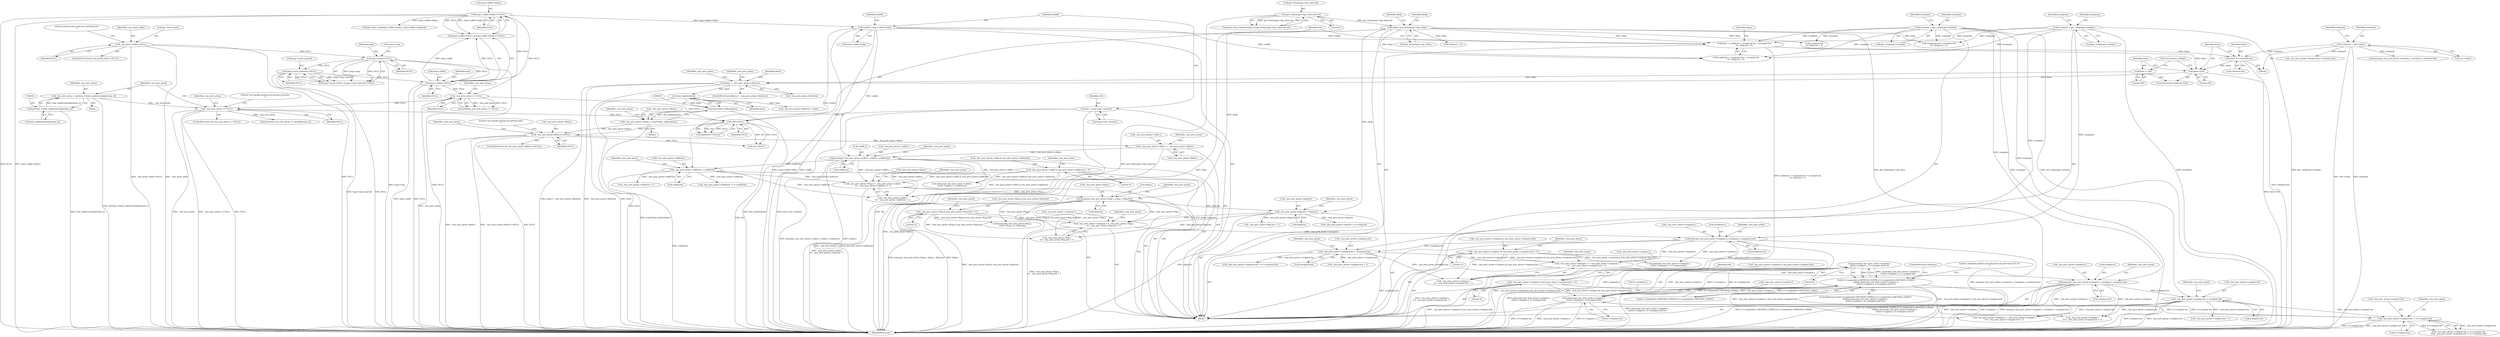 digraph "0_kamailio_e1d8008a09d9390ebaf698abe8909e10dfec4097@API" {
"1000996" [label="(Call,memcmp(_tmx_proc_ptran->cseqmet.s,\n\t\t\t\t\tit->cseqmet.s, it->cseqmet.len)!=0)"];
"1000997" [label="(Call,memcmp(_tmx_proc_ptran->cseqmet.s,\n\t\t\t\t\tit->cseqmet.s, it->cseqmet.len))"];
"1000646" [label="(Call,memcpy(_tmx_proc_ptran->cseqmet.s, scseqmet.s, scseqmet.len))"];
"1000627" [label="(Call,_tmx_proc_ptran->cseqmet.s = _tmx_proc_ptran->cseqnum.s\n\t\t+ _tmx_proc_ptran->cseqnum.len + 1)"];
"1000614" [label="(Call,_tmx_proc_ptran->cseqnum.s[_tmx_proc_ptran->cseqnum.len] = '\0')"];
"1000593" [label="(Call,memcpy(_tmx_proc_ptran->cseqnum.s, scseqnum.s, scseqnum.len))"];
"1000574" [label="(Call,_tmx_proc_ptran->cseqnum.s = _tmx_proc_ptran->ftag.s\n\t\t+ _tmx_proc_ptran->ftag.len + 1)"];
"1000561" [label="(Call,_tmx_proc_ptran->ftag.s[_tmx_proc_ptran->ftag.len] = '\0')"];
"1000540" [label="(Call,memcpy(_tmx_proc_ptran->ftag.s, sftag.s, sftag.len))"];
"1000521" [label="(Call,_tmx_proc_ptran->ftag.s = _tmx_proc_ptran->callid.s\n\t\t+ _tmx_proc_ptran->callid.len + 1)"];
"1000508" [label="(Call,_tmx_proc_ptran->callid.s[_tmx_proc_ptran->callid.len] = '\0')"];
"1000487" [label="(Call,memcpy(_tmx_proc_ptran->callid.s, scallid.s, scallid.len))"];
"1000476" [label="(Call,_tmx_proc_ptran->callid.s = _tmx_proc_ptran->dbuf.s)"];
"1000443" [label="(Call,_tmx_proc_ptran->dbuf.s==NULL)"];
"1000432" [label="(Call,_tmx_proc_ptran->dbuf.s = (char*)shm_malloc(dsize))"];
"1000438" [label="(Call,(char*)shm_malloc(dsize))"];
"1000440" [label="(Call,shm_malloc(dsize))"];
"1000412" [label="(Call,dsize > _tmx_proc_ptran->dbuf.len)"];
"1000404" [label="(Call,dsize<256)"];
"1000365" [label="(Call,dsize = scallid.len + scseqnum.len + scseqmet.len\n\t\t+ sftag.len + 4)"];
"1000271" [label="(Call,scallid = msg->callid->body)"];
"1000249" [label="(Call,msg->callid->body.s==NULL)"];
"1000244" [label="(Call,msg->callid==NULL)"];
"1000172" [label="(Call,msg->cseq==NULL)"];
"1000118" [label="(Call,_tmx_ptran_table==NULL)"];
"1000177" [label="(Call,msg->cseq->parsed==NULL)"];
"1000290" [label="(Call,scseqnum = get_cseq(msg)->number)"];
"1000281" [label="(Call,scseqmet = get_cseq(msg)->method)"];
"1000299" [label="(Call,sftag = get_from(msg)->tag_value)"];
"1000228" [label="(Call,get_from(msg)->tag_value.len==0)"];
"1000398" [label="(Call,dsize += svbranch.len)"];
"1000390" [label="(Call,svbranch = vbr->value)"];
"1000407" [label="(Call,dsize = 256)"];
"1000386" [label="(Call,vbr!=NULL)"];
"1000264" [label="(Call,vbr = msg->via1->branch)"];
"1000334" [label="(Call,_tmx_proc_ptran == NULL)"];
"1000346" [label="(Call,_tmx_proc_ptran == NULL)"];
"1000338" [label="(Call,_tmx_proc_ptran = (pretran_t*)shm_malloc(sizeof(pretran_t)))"];
"1000340" [label="(Call,(pretran_t*)shm_malloc(sizeof(pretran_t)))"];
"1000499" [label="(Call,_tmx_proc_ptran->callid.len = scallid.len)"];
"1000552" [label="(Call,_tmx_proc_ptran->ftag.len = sftag.len)"];
"1000605" [label="(Call,_tmx_proc_ptran->cseqnum.len = scseqnum.len)"];
"1000667" [label="(Call,_tmx_proc_ptran->cseqmet.s[_tmx_proc_ptran->cseqmet.len] = '\0')"];
"1000823" [label="(Call,_tmx_proc_ptran->cseqmet.len != it->cseqmet.len)"];
"1000658" [label="(Call,_tmx_proc_ptran->cseqmet.len = scseqmet.len)"];
"1000984" [label="(Call,(it->cseqmetid==METHOD_OTHER || it->cseqmetid==METHOD_UNDEF)\n\t\t\t\t&& memcmp(_tmx_proc_ptran->cseqmet.s,\n\t\t\t\t\tit->cseqmet.s, it->cseqmet.len)!=0)"];
"1000984" [label="(Call,(it->cseqmetid==METHOD_OTHER || it->cseqmetid==METHOD_UNDEF)\n\t\t\t\t&& memcmp(_tmx_proc_ptran->cseqmet.s,\n\t\t\t\t\tit->cseqmet.s, it->cseqmet.len)!=0)"];
"1000928" [label="(Call,memcmp(_tmx_proc_ptran->callid.s,\n\t\t\t\t\tit->callid.s, it->callid.len))"];
"1000441" [label="(Identifier,dsize)"];
"1000411" [label="(ControlStructure,if(dsize > _tmx_proc_ptran->dbuf.len))"];
"1000298" [label="(Identifier,scseqnum)"];
"1000682" [label="(Call,vbr!=NULL)"];
"1000596" [label="(Identifier,_tmx_proc_ptran)"];
"1000413" [label="(Identifier,dsize)"];
"1000488" [label="(Call,_tmx_proc_ptran->callid.s)"];
"1000273" [label="(Call,msg->callid->body)"];
"1000385" [label="(Call,likely(vbr!=NULL))"];
"1000340" [label="(Call,(pretran_t*)shm_malloc(sizeof(pretran_t)))"];
"1000499" [label="(Call,_tmx_proc_ptran->callid.len = scallid.len)"];
"1000272" [label="(Identifier,scallid)"];
"1000555" [label="(Identifier,_tmx_proc_ptran)"];
"1000659" [label="(Call,_tmx_proc_ptran->cseqmet.len)"];
"1000552" [label="(Call,_tmx_proc_ptran->ftag.len = sftag.len)"];
"1000626" [label="(Literal,'\0')"];
"1000423" [label="(Identifier,_tmx_proc_ptran)"];
"1000345" [label="(ControlStructure,if(_tmx_proc_ptran == NULL))"];
"1000235" [label="(Literal,0)"];
"1000602" [label="(Call,scseqnum.len)"];
"1000947" [label="(Call,memcmp(_tmx_proc_ptran->ftag.s,\n\t\t\t\t\tit->ftag.s, it->ftag.len))"];
"1000339" [label="(Identifier,_tmx_proc_ptran)"];
"1000541" [label="(Call,_tmx_proc_ptran->ftag.s)"];
"1000628" [label="(Call,_tmx_proc_ptran->cseqmet.s)"];
"1000173" [label="(Call,msg->cseq)"];
"1000404" [label="(Call,dsize<256)"];
"1000118" [label="(Call,_tmx_ptran_table==NULL)"];
"1000389" [label="(Block,)"];
"1000512" [label="(Identifier,_tmx_proc_ptran)"];
"1000459" [label="(Identifier,_tmx_proc_ptran)"];
"1000573" [label="(Literal,'\0')"];
"1000129" [label="(Call,get_route_type())"];
"1000223" [label="(Call,parse_from_header(msg)<0 || get_from(msg)->tag_value.len==0)"];
"1000490" [label="(Identifier,_tmx_proc_ptran)"];
"1000502" [label="(Identifier,_tmx_proc_ptran)"];
"1000452" [label="(Literal,\"not enough memory for pretran data\n\")"];
"1000456" [label="(Call,_tmx_proc_ptran->dbuf.len = dsize)"];
"1000614" [label="(Call,_tmx_proc_ptran->cseqnum.s[_tmx_proc_ptran->cseqnum.len] = '\0')"];
"1000565" [label="(Identifier,_tmx_proc_ptran)"];
"1000527" [label="(Call,_tmx_proc_ptran->callid.s\n\t\t+ _tmx_proc_ptran->callid.len + 1)"];
"1000562" [label="(Call,_tmx_proc_ptran->ftag.s[_tmx_proc_ptran->ftag.len])"];
"1000465" [label="(Identifier,_tmx_proc_ptran)"];
"1000388" [label="(Identifier,NULL)"];
"1000611" [label="(Call,scseqnum.len)"];
"1000496" [label="(Call,scallid.len)"];
"1000487" [label="(Call,memcpy(_tmx_proc_ptran->callid.s, scallid.s, scallid.len))"];
"1000575" [label="(Call,_tmx_proc_ptran->cseqnum.s)"];
"1000508" [label="(Call,_tmx_proc_ptran->callid.s[_tmx_proc_ptran->callid.len] = '\0')"];
"1000686" [label="(Call,_tmx_proc_ptran->vbranch.s = _tmx_proc_ptran->cseqmet.s\n\t\t\t+ _tmx_proc_ptran->cseqmet.len + 1)"];
"1000661" [label="(Identifier,_tmx_proc_ptran)"];
"1000390" [label="(Call,svbranch = vbr->value)"];
"1000346" [label="(Call,_tmx_proc_ptran == NULL)"];
"1000123" [label="(Literal,\"pretran hash table not initialized yet\n\")"];
"1000338" [label="(Call,_tmx_proc_ptran = (pretran_t*)shm_malloc(sizeof(pretran_t)))"];
"1000618" [label="(Identifier,_tmx_proc_ptran)"];
"1000104" [label="(Block,)"];
"1000649" [label="(Identifier,_tmx_proc_ptran)"];
"1000668" [label="(Call,_tmx_proc_ptran->cseqmet.s[_tmx_proc_ptran->cseqmet.len])"];
"1000983" [label="(ControlStructure,if((it->cseqmetid==METHOD_OTHER || it->cseqmetid==METHOD_UNDEF)\n\t\t\t\t&& memcmp(_tmx_proc_ptran->cseqmet.s,\n\t\t\t\t\tit->cseqmet.s, it->cseqmet.len)!=0))"];
"1000245" [label="(Call,msg->callid)"];
"1000698" [label="(Call,_tmx_proc_ptran->cseqmet.len + 1)"];
"1000449" [label="(Identifier,NULL)"];
"1000683" [label="(Identifier,vbr)"];
"1001014" [label="(ControlStructure,continue;)"];
"1000586" [label="(Call,_tmx_proc_ptran->ftag.len + 1)"];
"1000307" [label="(Identifier,sftag)"];
"1000281" [label="(Call,scseqmet = get_cseq(msg)->method)"];
"1000655" [label="(Call,scseqmet.len)"];
"1000574" [label="(Call,_tmx_proc_ptran->cseqnum.s = _tmx_proc_ptran->ftag.s\n\t\t+ _tmx_proc_ptran->ftag.len + 1)"];
"1000365" [label="(Call,dsize = scallid.len + scseqnum.len + scseqmet.len\n\t\t+ sftag.len + 4)"];
"1000477" [label="(Call,_tmx_proc_ptran->callid.s)"];
"1000282" [label="(Identifier,scseqmet)"];
"1000403" [label="(ControlStructure,if(dsize<256))"];
"1000476" [label="(Call,_tmx_proc_ptran->callid.s = _tmx_proc_ptran->dbuf.s)"];
"1000639" [label="(Call,_tmx_proc_ptran->cseqnum.len + 1)"];
"1000998" [label="(Call,_tmx_proc_ptran->cseqmet.s)"];
"1000646" [label="(Call,memcpy(_tmx_proc_ptran->cseqmet.s, scseqmet.s, scseqmet.len))"];
"1000577" [label="(Identifier,_tmx_proc_ptran)"];
"1000520" [label="(Literal,'\0')"];
"1000334" [label="(Call,_tmx_proc_ptran == NULL)"];
"1000375" [label="(Call,scseqmet.len\n\t\t+ sftag.len + 4)"];
"1000822" [label="(Call,_tmx_proc_ptran->cseqmet.len != it->cseqmet.len\n\t\t\t\t|| _tmx_proc_ptran->cseqnum.len != it->cseqnum.len)"];
"1000444" [label="(Call,_tmx_proc_ptran->dbuf.s)"];
"1000379" [label="(Call,sftag.len + 4)"];
"1000593" [label="(Call,memcpy(_tmx_proc_ptran->cseqnum.s, scseqnum.s, scseqnum.len))"];
"1000608" [label="(Identifier,_tmx_proc_ptran)"];
"1000264" [label="(Call,vbr = msg->via1->branch)"];
"1000627" [label="(Call,_tmx_proc_ptran->cseqmet.s = _tmx_proc_ptran->cseqnum.s\n\t\t+ _tmx_proc_ptran->cseqnum.len + 1)"];
"1000482" [label="(Call,_tmx_proc_ptran->dbuf.s)"];
"1000171" [label="(Call,msg->cseq==NULL || msg->cseq->parsed==NULL)"];
"1000605" [label="(Call,_tmx_proc_ptran->cseqnum.len = scseqnum.len)"];
"1000594" [label="(Call,_tmx_proc_ptran->cseqnum.s)"];
"1000351" [label="(Literal,\"not enough memory for pretran structure\n\")"];
"1000249" [label="(Call,msg->callid->body.s==NULL)"];
"1001016" [label="(Literal,\"matched another pre-transaction by pid %d for [%.*s]\n\")"];
"1000438" [label="(Call,(char*)shm_malloc(dsize))"];
"1000493" [label="(Call,scallid.s)"];
"1000658" [label="(Call,_tmx_proc_ptran->cseqmet.len = scseqmet.len)"];
"1000387" [label="(Identifier,vbr)"];
"1000180" [label="(Identifier,msg)"];
"1000667" [label="(Call,_tmx_proc_ptran->cseqmet.s[_tmx_proc_ptran->cseqmet.len] = '\0')"];
"1000521" [label="(Call,_tmx_proc_ptran->ftag.s = _tmx_proc_ptran->callid.s\n\t\t+ _tmx_proc_ptran->callid.len + 1)"];
"1000705" [label="(Call,memcpy(_tmx_proc_ptran->vbranch.s, svbranch.s, svbranch.len))"];
"1000347" [label="(Identifier,_tmx_proc_ptran)"];
"1000561" [label="(Call,_tmx_proc_ptran->ftag.s[_tmx_proc_ptran->ftag.len] = '\0')"];
"1000509" [label="(Call,_tmx_proc_ptran->callid.s[_tmx_proc_ptran->callid.len])"];
"1000366" [label="(Identifier,dsize)"];
"1000633" [label="(Call,_tmx_proc_ptran->cseqnum.s\n\t\t+ _tmx_proc_ptran->cseqnum.len + 1)"];
"1000228" [label="(Call,get_from(msg)->tag_value.len==0)"];
"1000671" [label="(Identifier,_tmx_proc_ptran)"];
"1000117" [label="(ControlStructure,if(_tmx_ptran_table==NULL))"];
"1000408" [label="(Identifier,dsize)"];
"1000290" [label="(Call,scseqnum = get_cseq(msg)->number)"];
"1000442" [label="(ControlStructure,if(_tmx_proc_ptran->dbuf.s==NULL))"];
"1000283" [label="(Call,get_cseq(msg)->method)"];
"1000229" [label="(Call,get_from(msg)->tag_value.len)"];
"1000405" [label="(Identifier,dsize)"];
"1000243" [label="(Call,msg->callid==NULL || msg->callid->body.s==NULL)"];
"1000120" [label="(Identifier,NULL)"];
"1000248" [label="(Identifier,NULL)"];
"1001048" [label="(MethodReturn,int)"];
"1000823" [label="(Call,_tmx_proc_ptran->cseqmet.len != it->cseqmet.len)"];
"1000524" [label="(Identifier,_tmx_proc_ptran)"];
"1000414" [label="(Call,_tmx_proc_ptran->dbuf.len)"];
"1000391" [label="(Identifier,svbranch)"];
"1000837" [label="(Identifier,_tmx_proc_ptran)"];
"1000834" [label="(Call,_tmx_proc_ptran->cseqnum.len != it->cseqnum.len)"];
"1000432" [label="(Call,_tmx_proc_ptran->dbuf.s = (char*)shm_malloc(dsize))"];
"1000799" [label="(Call,_tmx_proc_ptran->callid.len != it->callid.len)"];
"1000985" [label="(Call,it->cseqmetid==METHOD_OTHER || it->cseqmetid==METHOD_UNDEF)"];
"1000301" [label="(Call,get_from(msg)->tag_value)"];
"1000615" [label="(Call,_tmx_proc_ptran->cseqnum.s[_tmx_proc_ptran->cseqnum.len])"];
"1000606" [label="(Call,_tmx_proc_ptran->cseqnum.len)"];
"1000336" [label="(Identifier,NULL)"];
"1000342" [label="(Call,shm_malloc(sizeof(pretran_t)))"];
"1000717" [label="(Call,_tmx_proc_ptran->vbranch.len = svbranch.len)"];
"1000440" [label="(Call,shm_malloc(dsize))"];
"1000337" [label="(Block,)"];
"1000119" [label="(Identifier,_tmx_ptran_table)"];
"1000398" [label="(Call,dsize += svbranch.len)"];
"1000280" [label="(Identifier,scallid)"];
"1000386" [label="(Call,vbr!=NULL)"];
"1000183" [label="(Identifier,NULL)"];
"1000397" [label="(Identifier,svbranch)"];
"1000257" [label="(Identifier,NULL)"];
"1000299" [label="(Call,sftag = get_from(msg)->tag_value)"];
"1000406" [label="(Literal,256)"];
"1000300" [label="(Identifier,sftag)"];
"1000630" [label="(Identifier,_tmx_proc_ptran)"];
"1000829" [label="(Call,it->cseqmet.len)"];
"1000679" [label="(Literal,'\0')"];
"1000500" [label="(Call,_tmx_proc_ptran->callid.len)"];
"1000392" [label="(Call,vbr->value)"];
"1000599" [label="(Call,scseqnum.s)"];
"1000558" [label="(Call,sftag.len)"];
"1000540" [label="(Call,memcpy(_tmx_proc_ptran->ftag.s, sftag.s, sftag.len))"];
"1000965" [label="(Call,memcmp(_tmx_proc_ptran->cseqnum.s,\n\t\t\t\t\tit->cseqnum.s, it->cseqnum.len))"];
"1000271" [label="(Call,scallid = msg->callid->body)"];
"1000410" [label="(Call,tmx_pretran_unlink())"];
"1000266" [label="(Call,msg->via1->branch)"];
"1000543" [label="(Identifier,_tmx_proc_ptran)"];
"1000292" [label="(Call,get_cseq(msg)->number)"];
"1000692" [label="(Call,_tmx_proc_ptran->cseqmet.s\n\t\t\t+ _tmx_proc_ptran->cseqmet.len + 1)"];
"1000333" [label="(Call,unlikely(_tmx_proc_ptran == NULL))"];
"1000443" [label="(Call,_tmx_proc_ptran->dbuf.s==NULL)"];
"1000172" [label="(Call,msg->cseq==NULL)"];
"1000355" [label="(Call,memset(_tmx_proc_ptran, 0, sizeof(pretran_t)))"];
"1000367" [label="(Call,scallid.len + scseqnum.len + scseqmet.len\n\t\t+ sftag.len + 4)"];
"1000433" [label="(Call,_tmx_proc_ptran->dbuf.s)"];
"1000553" [label="(Call,_tmx_proc_ptran->ftag.len)"];
"1001013" [label="(Literal,0)"];
"1000178" [label="(Call,msg->cseq->parsed)"];
"1000522" [label="(Call,_tmx_proc_ptran->ftag.s)"];
"1000446" [label="(Identifier,_tmx_proc_ptran)"];
"1000289" [label="(Identifier,scseqmet)"];
"1000356" [label="(Identifier,_tmx_proc_ptran)"];
"1000177" [label="(Call,msg->cseq->parsed==NULL)"];
"1000399" [label="(Identifier,dsize)"];
"1000647" [label="(Call,_tmx_proc_ptran->cseqmet.s)"];
"1000409" [label="(Literal,256)"];
"1000533" [label="(Call,_tmx_proc_ptran->callid.len + 1)"];
"1000652" [label="(Call,scseqmet.s)"];
"1000310" [label="(Call,get_hash1_raw(msg->callid->body.s, msg->callid->body.len))"];
"1000505" [label="(Call,scallid.len)"];
"1001003" [label="(Call,it->cseqmet.s)"];
"1000580" [label="(Call,_tmx_proc_ptran->ftag.s\n\t\t+ _tmx_proc_ptran->ftag.len + 1)"];
"1000546" [label="(Call,sftag.s)"];
"1000371" [label="(Call,scseqnum.len + scseqmet.len\n\t\t+ sftag.len + 4)"];
"1000824" [label="(Call,_tmx_proc_ptran->cseqmet.len)"];
"1000291" [label="(Identifier,scseqnum)"];
"1000176" [label="(Identifier,NULL)"];
"1000244" [label="(Call,msg->callid==NULL)"];
"1000419" [label="(Block,)"];
"1000253" [label="(Identifier,msg)"];
"1000412" [label="(Call,dsize > _tmx_proc_ptran->dbuf.len)"];
"1000811" [label="(Call,_tmx_proc_ptran->ftag.len != it->ftag.len)"];
"1001008" [label="(Call,it->cseqmet.len)"];
"1000997" [label="(Call,memcmp(_tmx_proc_ptran->cseqmet.s,\n\t\t\t\t\tit->cseqmet.s, it->cseqmet.len))"];
"1000549" [label="(Call,sftag.len)"];
"1000250" [label="(Call,msg->callid->body.s)"];
"1000400" [label="(Call,svbranch.len)"];
"1000407" [label="(Call,dsize = 256)"];
"1000996" [label="(Call,memcmp(_tmx_proc_ptran->cseqmet.s,\n\t\t\t\t\tit->cseqmet.s, it->cseqmet.len)!=0)"];
"1000265" [label="(Identifier,vbr)"];
"1000335" [label="(Identifier,_tmx_proc_ptran)"];
"1000348" [label="(Identifier,NULL)"];
"1000664" [label="(Call,scseqmet.len)"];
"1000996" -> "1000984"  [label="AST: "];
"1000996" -> "1001013"  [label="CFG: "];
"1000997" -> "1000996"  [label="AST: "];
"1001013" -> "1000996"  [label="AST: "];
"1000984" -> "1000996"  [label="CFG: "];
"1000996" -> "1001048"  [label="DDG: memcmp(_tmx_proc_ptran->cseqmet.s,\n\t\t\t\t\tit->cseqmet.s, it->cseqmet.len)"];
"1000996" -> "1000984"  [label="DDG: memcmp(_tmx_proc_ptran->cseqmet.s,\n\t\t\t\t\tit->cseqmet.s, it->cseqmet.len)"];
"1000996" -> "1000984"  [label="DDG: 0"];
"1000997" -> "1000996"  [label="DDG: _tmx_proc_ptran->cseqmet.s"];
"1000997" -> "1000996"  [label="DDG: it->cseqmet.s"];
"1000997" -> "1000996"  [label="DDG: it->cseqmet.len"];
"1000997" -> "1001008"  [label="CFG: "];
"1000998" -> "1000997"  [label="AST: "];
"1001003" -> "1000997"  [label="AST: "];
"1001008" -> "1000997"  [label="AST: "];
"1001013" -> "1000997"  [label="CFG: "];
"1000997" -> "1001048"  [label="DDG: it->cseqmet.s"];
"1000997" -> "1001048"  [label="DDG: _tmx_proc_ptran->cseqmet.s"];
"1000997" -> "1001048"  [label="DDG: it->cseqmet.len"];
"1000997" -> "1000823"  [label="DDG: it->cseqmet.len"];
"1000646" -> "1000997"  [label="DDG: _tmx_proc_ptran->cseqmet.s"];
"1000667" -> "1000997"  [label="DDG: _tmx_proc_ptran->cseqmet.s[_tmx_proc_ptran->cseqmet.len]"];
"1000823" -> "1000997"  [label="DDG: it->cseqmet.len"];
"1000646" -> "1000104"  [label="AST: "];
"1000646" -> "1000655"  [label="CFG: "];
"1000647" -> "1000646"  [label="AST: "];
"1000652" -> "1000646"  [label="AST: "];
"1000655" -> "1000646"  [label="AST: "];
"1000661" -> "1000646"  [label="CFG: "];
"1000646" -> "1001048"  [label="DDG: memcpy(_tmx_proc_ptran->cseqmet.s, scseqmet.s, scseqmet.len)"];
"1000646" -> "1001048"  [label="DDG: _tmx_proc_ptran->cseqmet.s"];
"1000646" -> "1001048"  [label="DDG: scseqmet.s"];
"1000627" -> "1000646"  [label="DDG: _tmx_proc_ptran->cseqmet.s"];
"1000281" -> "1000646"  [label="DDG: scseqmet"];
"1000646" -> "1000658"  [label="DDG: scseqmet.len"];
"1000646" -> "1000686"  [label="DDG: _tmx_proc_ptran->cseqmet.s"];
"1000646" -> "1000692"  [label="DDG: _tmx_proc_ptran->cseqmet.s"];
"1000627" -> "1000104"  [label="AST: "];
"1000627" -> "1000633"  [label="CFG: "];
"1000628" -> "1000627"  [label="AST: "];
"1000633" -> "1000627"  [label="AST: "];
"1000649" -> "1000627"  [label="CFG: "];
"1000627" -> "1001048"  [label="DDG: _tmx_proc_ptran->cseqnum.s\n\t\t+ _tmx_proc_ptran->cseqnum.len + 1"];
"1000614" -> "1000627"  [label="DDG: _tmx_proc_ptran->cseqnum.s[_tmx_proc_ptran->cseqnum.len]"];
"1000593" -> "1000627"  [label="DDG: _tmx_proc_ptran->cseqnum.s"];
"1000605" -> "1000627"  [label="DDG: _tmx_proc_ptran->cseqnum.len"];
"1000614" -> "1000104"  [label="AST: "];
"1000614" -> "1000626"  [label="CFG: "];
"1000615" -> "1000614"  [label="AST: "];
"1000626" -> "1000614"  [label="AST: "];
"1000630" -> "1000614"  [label="CFG: "];
"1000614" -> "1001048"  [label="DDG: _tmx_proc_ptran->cseqnum.s[_tmx_proc_ptran->cseqnum.len]"];
"1000614" -> "1000633"  [label="DDG: _tmx_proc_ptran->cseqnum.s[_tmx_proc_ptran->cseqnum.len]"];
"1000614" -> "1000965"  [label="DDG: _tmx_proc_ptran->cseqnum.s[_tmx_proc_ptran->cseqnum.len]"];
"1000593" -> "1000104"  [label="AST: "];
"1000593" -> "1000602"  [label="CFG: "];
"1000594" -> "1000593"  [label="AST: "];
"1000599" -> "1000593"  [label="AST: "];
"1000602" -> "1000593"  [label="AST: "];
"1000608" -> "1000593"  [label="CFG: "];
"1000593" -> "1001048"  [label="DDG: scseqnum.s"];
"1000593" -> "1001048"  [label="DDG: memcpy(_tmx_proc_ptran->cseqnum.s, scseqnum.s, scseqnum.len)"];
"1000574" -> "1000593"  [label="DDG: _tmx_proc_ptran->cseqnum.s"];
"1000290" -> "1000593"  [label="DDG: scseqnum"];
"1000593" -> "1000605"  [label="DDG: scseqnum.len"];
"1000593" -> "1000633"  [label="DDG: _tmx_proc_ptran->cseqnum.s"];
"1000593" -> "1000965"  [label="DDG: _tmx_proc_ptran->cseqnum.s"];
"1000574" -> "1000104"  [label="AST: "];
"1000574" -> "1000580"  [label="CFG: "];
"1000575" -> "1000574"  [label="AST: "];
"1000580" -> "1000574"  [label="AST: "];
"1000596" -> "1000574"  [label="CFG: "];
"1000574" -> "1001048"  [label="DDG: _tmx_proc_ptran->ftag.s\n\t\t+ _tmx_proc_ptran->ftag.len + 1"];
"1000561" -> "1000574"  [label="DDG: _tmx_proc_ptran->ftag.s[_tmx_proc_ptran->ftag.len]"];
"1000540" -> "1000574"  [label="DDG: _tmx_proc_ptran->ftag.s"];
"1000552" -> "1000574"  [label="DDG: _tmx_proc_ptran->ftag.len"];
"1000561" -> "1000104"  [label="AST: "];
"1000561" -> "1000573"  [label="CFG: "];
"1000562" -> "1000561"  [label="AST: "];
"1000573" -> "1000561"  [label="AST: "];
"1000577" -> "1000561"  [label="CFG: "];
"1000561" -> "1001048"  [label="DDG: _tmx_proc_ptran->ftag.s[_tmx_proc_ptran->ftag.len]"];
"1000561" -> "1000580"  [label="DDG: _tmx_proc_ptran->ftag.s[_tmx_proc_ptran->ftag.len]"];
"1000561" -> "1000947"  [label="DDG: _tmx_proc_ptran->ftag.s[_tmx_proc_ptran->ftag.len]"];
"1000540" -> "1000104"  [label="AST: "];
"1000540" -> "1000549"  [label="CFG: "];
"1000541" -> "1000540"  [label="AST: "];
"1000546" -> "1000540"  [label="AST: "];
"1000549" -> "1000540"  [label="AST: "];
"1000555" -> "1000540"  [label="CFG: "];
"1000540" -> "1001048"  [label="DDG: memcpy(_tmx_proc_ptran->ftag.s, sftag.s, sftag.len)"];
"1000540" -> "1001048"  [label="DDG: sftag.s"];
"1000521" -> "1000540"  [label="DDG: _tmx_proc_ptran->ftag.s"];
"1000299" -> "1000540"  [label="DDG: sftag"];
"1000540" -> "1000552"  [label="DDG: sftag.len"];
"1000540" -> "1000580"  [label="DDG: _tmx_proc_ptran->ftag.s"];
"1000540" -> "1000947"  [label="DDG: _tmx_proc_ptran->ftag.s"];
"1000521" -> "1000104"  [label="AST: "];
"1000521" -> "1000527"  [label="CFG: "];
"1000522" -> "1000521"  [label="AST: "];
"1000527" -> "1000521"  [label="AST: "];
"1000543" -> "1000521"  [label="CFG: "];
"1000521" -> "1001048"  [label="DDG: _tmx_proc_ptran->callid.s\n\t\t+ _tmx_proc_ptran->callid.len + 1"];
"1000508" -> "1000521"  [label="DDG: _tmx_proc_ptran->callid.s[_tmx_proc_ptran->callid.len]"];
"1000487" -> "1000521"  [label="DDG: _tmx_proc_ptran->callid.s"];
"1000499" -> "1000521"  [label="DDG: _tmx_proc_ptran->callid.len"];
"1000508" -> "1000104"  [label="AST: "];
"1000508" -> "1000520"  [label="CFG: "];
"1000509" -> "1000508"  [label="AST: "];
"1000520" -> "1000508"  [label="AST: "];
"1000524" -> "1000508"  [label="CFG: "];
"1000508" -> "1001048"  [label="DDG: _tmx_proc_ptran->callid.s[_tmx_proc_ptran->callid.len]"];
"1000508" -> "1000527"  [label="DDG: _tmx_proc_ptran->callid.s[_tmx_proc_ptran->callid.len]"];
"1000508" -> "1000928"  [label="DDG: _tmx_proc_ptran->callid.s[_tmx_proc_ptran->callid.len]"];
"1000487" -> "1000104"  [label="AST: "];
"1000487" -> "1000496"  [label="CFG: "];
"1000488" -> "1000487"  [label="AST: "];
"1000493" -> "1000487"  [label="AST: "];
"1000496" -> "1000487"  [label="AST: "];
"1000502" -> "1000487"  [label="CFG: "];
"1000487" -> "1001048"  [label="DDG: scallid.s"];
"1000487" -> "1001048"  [label="DDG: memcpy(_tmx_proc_ptran->callid.s, scallid.s, scallid.len)"];
"1000476" -> "1000487"  [label="DDG: _tmx_proc_ptran->callid.s"];
"1000271" -> "1000487"  [label="DDG: scallid"];
"1000487" -> "1000499"  [label="DDG: scallid.len"];
"1000487" -> "1000527"  [label="DDG: _tmx_proc_ptran->callid.s"];
"1000487" -> "1000928"  [label="DDG: _tmx_proc_ptran->callid.s"];
"1000476" -> "1000104"  [label="AST: "];
"1000476" -> "1000482"  [label="CFG: "];
"1000477" -> "1000476"  [label="AST: "];
"1000482" -> "1000476"  [label="AST: "];
"1000490" -> "1000476"  [label="CFG: "];
"1000476" -> "1001048"  [label="DDG: _tmx_proc_ptran->dbuf.s"];
"1000443" -> "1000476"  [label="DDG: _tmx_proc_ptran->dbuf.s"];
"1000443" -> "1000442"  [label="AST: "];
"1000443" -> "1000449"  [label="CFG: "];
"1000444" -> "1000443"  [label="AST: "];
"1000449" -> "1000443"  [label="AST: "];
"1000452" -> "1000443"  [label="CFG: "];
"1000459" -> "1000443"  [label="CFG: "];
"1000443" -> "1001048"  [label="DDG: _tmx_proc_ptran->dbuf.s==NULL"];
"1000443" -> "1001048"  [label="DDG: NULL"];
"1000443" -> "1001048"  [label="DDG: _tmx_proc_ptran->dbuf.s"];
"1000432" -> "1000443"  [label="DDG: _tmx_proc_ptran->dbuf.s"];
"1000386" -> "1000443"  [label="DDG: NULL"];
"1000443" -> "1000682"  [label="DDG: NULL"];
"1000432" -> "1000419"  [label="AST: "];
"1000432" -> "1000438"  [label="CFG: "];
"1000433" -> "1000432"  [label="AST: "];
"1000438" -> "1000432"  [label="AST: "];
"1000446" -> "1000432"  [label="CFG: "];
"1000432" -> "1001048"  [label="DDG: (char*)shm_malloc(dsize)"];
"1000438" -> "1000432"  [label="DDG: shm_malloc(dsize)"];
"1000438" -> "1000440"  [label="CFG: "];
"1000439" -> "1000438"  [label="AST: "];
"1000440" -> "1000438"  [label="AST: "];
"1000438" -> "1001048"  [label="DDG: shm_malloc(dsize)"];
"1000440" -> "1000438"  [label="DDG: dsize"];
"1000440" -> "1000441"  [label="CFG: "];
"1000441" -> "1000440"  [label="AST: "];
"1000440" -> "1001048"  [label="DDG: dsize"];
"1000412" -> "1000440"  [label="DDG: dsize"];
"1000440" -> "1000456"  [label="DDG: dsize"];
"1000412" -> "1000411"  [label="AST: "];
"1000412" -> "1000414"  [label="CFG: "];
"1000413" -> "1000412"  [label="AST: "];
"1000414" -> "1000412"  [label="AST: "];
"1000423" -> "1000412"  [label="CFG: "];
"1000465" -> "1000412"  [label="CFG: "];
"1000412" -> "1001048"  [label="DDG: dsize > _tmx_proc_ptran->dbuf.len"];
"1000412" -> "1001048"  [label="DDG: _tmx_proc_ptran->dbuf.len"];
"1000412" -> "1001048"  [label="DDG: dsize"];
"1000404" -> "1000412"  [label="DDG: dsize"];
"1000407" -> "1000412"  [label="DDG: dsize"];
"1000404" -> "1000403"  [label="AST: "];
"1000404" -> "1000406"  [label="CFG: "];
"1000405" -> "1000404"  [label="AST: "];
"1000406" -> "1000404"  [label="AST: "];
"1000408" -> "1000404"  [label="CFG: "];
"1000410" -> "1000404"  [label="CFG: "];
"1000404" -> "1001048"  [label="DDG: dsize<256"];
"1000365" -> "1000404"  [label="DDG: dsize"];
"1000398" -> "1000404"  [label="DDG: dsize"];
"1000365" -> "1000104"  [label="AST: "];
"1000365" -> "1000367"  [label="CFG: "];
"1000366" -> "1000365"  [label="AST: "];
"1000367" -> "1000365"  [label="AST: "];
"1000387" -> "1000365"  [label="CFG: "];
"1000365" -> "1001048"  [label="DDG: scallid.len + scseqnum.len + scseqmet.len\n\t\t+ sftag.len + 4"];
"1000271" -> "1000365"  [label="DDG: scallid"];
"1000290" -> "1000365"  [label="DDG: scseqnum"];
"1000281" -> "1000365"  [label="DDG: scseqmet"];
"1000299" -> "1000365"  [label="DDG: sftag"];
"1000365" -> "1000398"  [label="DDG: dsize"];
"1000271" -> "1000104"  [label="AST: "];
"1000271" -> "1000273"  [label="CFG: "];
"1000272" -> "1000271"  [label="AST: "];
"1000273" -> "1000271"  [label="AST: "];
"1000280" -> "1000271"  [label="CFG: "];
"1000271" -> "1001048"  [label="DDG: msg->callid->body"];
"1000271" -> "1001048"  [label="DDG: scallid"];
"1000249" -> "1000271"  [label="DDG: msg->callid->body.s"];
"1000271" -> "1000367"  [label="DDG: scallid"];
"1000271" -> "1000499"  [label="DDG: scallid"];
"1000249" -> "1000243"  [label="AST: "];
"1000249" -> "1000257"  [label="CFG: "];
"1000250" -> "1000249"  [label="AST: "];
"1000257" -> "1000249"  [label="AST: "];
"1000243" -> "1000249"  [label="CFG: "];
"1000249" -> "1001048"  [label="DDG: NULL"];
"1000249" -> "1001048"  [label="DDG: msg->callid->body.s"];
"1000249" -> "1000243"  [label="DDG: msg->callid->body.s"];
"1000249" -> "1000243"  [label="DDG: NULL"];
"1000244" -> "1000249"  [label="DDG: NULL"];
"1000249" -> "1000310"  [label="DDG: msg->callid->body.s"];
"1000249" -> "1000334"  [label="DDG: NULL"];
"1000244" -> "1000243"  [label="AST: "];
"1000244" -> "1000248"  [label="CFG: "];
"1000245" -> "1000244"  [label="AST: "];
"1000248" -> "1000244"  [label="AST: "];
"1000253" -> "1000244"  [label="CFG: "];
"1000243" -> "1000244"  [label="CFG: "];
"1000244" -> "1001048"  [label="DDG: NULL"];
"1000244" -> "1001048"  [label="DDG: msg->callid"];
"1000244" -> "1000243"  [label="DDG: msg->callid"];
"1000244" -> "1000243"  [label="DDG: NULL"];
"1000172" -> "1000244"  [label="DDG: NULL"];
"1000177" -> "1000244"  [label="DDG: NULL"];
"1000244" -> "1000334"  [label="DDG: NULL"];
"1000172" -> "1000171"  [label="AST: "];
"1000172" -> "1000176"  [label="CFG: "];
"1000173" -> "1000172"  [label="AST: "];
"1000176" -> "1000172"  [label="AST: "];
"1000180" -> "1000172"  [label="CFG: "];
"1000171" -> "1000172"  [label="CFG: "];
"1000172" -> "1001048"  [label="DDG: NULL"];
"1000172" -> "1001048"  [label="DDG: msg->cseq"];
"1000172" -> "1000171"  [label="DDG: msg->cseq"];
"1000172" -> "1000171"  [label="DDG: NULL"];
"1000118" -> "1000172"  [label="DDG: NULL"];
"1000172" -> "1000177"  [label="DDG: NULL"];
"1000118" -> "1000117"  [label="AST: "];
"1000118" -> "1000120"  [label="CFG: "];
"1000119" -> "1000118"  [label="AST: "];
"1000120" -> "1000118"  [label="AST: "];
"1000123" -> "1000118"  [label="CFG: "];
"1000129" -> "1000118"  [label="CFG: "];
"1000118" -> "1001048"  [label="DDG: _tmx_ptran_table==NULL"];
"1000118" -> "1001048"  [label="DDG: NULL"];
"1000118" -> "1001048"  [label="DDG: _tmx_ptran_table"];
"1000177" -> "1000171"  [label="AST: "];
"1000177" -> "1000183"  [label="CFG: "];
"1000178" -> "1000177"  [label="AST: "];
"1000183" -> "1000177"  [label="AST: "];
"1000171" -> "1000177"  [label="CFG: "];
"1000177" -> "1001048"  [label="DDG: msg->cseq->parsed"];
"1000177" -> "1001048"  [label="DDG: NULL"];
"1000177" -> "1000171"  [label="DDG: msg->cseq->parsed"];
"1000177" -> "1000171"  [label="DDG: NULL"];
"1000290" -> "1000104"  [label="AST: "];
"1000290" -> "1000292"  [label="CFG: "];
"1000291" -> "1000290"  [label="AST: "];
"1000292" -> "1000290"  [label="AST: "];
"1000298" -> "1000290"  [label="CFG: "];
"1000290" -> "1001048"  [label="DDG: scseqnum"];
"1000290" -> "1001048"  [label="DDG: get_cseq(msg)->number"];
"1000290" -> "1000367"  [label="DDG: scseqnum"];
"1000290" -> "1000371"  [label="DDG: scseqnum"];
"1000290" -> "1000605"  [label="DDG: scseqnum"];
"1000281" -> "1000104"  [label="AST: "];
"1000281" -> "1000283"  [label="CFG: "];
"1000282" -> "1000281"  [label="AST: "];
"1000283" -> "1000281"  [label="AST: "];
"1000289" -> "1000281"  [label="CFG: "];
"1000281" -> "1001048"  [label="DDG: scseqmet"];
"1000281" -> "1001048"  [label="DDG: get_cseq(msg)->method"];
"1000281" -> "1000367"  [label="DDG: scseqmet"];
"1000281" -> "1000371"  [label="DDG: scseqmet"];
"1000281" -> "1000375"  [label="DDG: scseqmet"];
"1000281" -> "1000658"  [label="DDG: scseqmet"];
"1000299" -> "1000104"  [label="AST: "];
"1000299" -> "1000301"  [label="CFG: "];
"1000300" -> "1000299"  [label="AST: "];
"1000301" -> "1000299"  [label="AST: "];
"1000307" -> "1000299"  [label="CFG: "];
"1000299" -> "1001048"  [label="DDG: get_from(msg)->tag_value"];
"1000299" -> "1001048"  [label="DDG: sftag"];
"1000228" -> "1000299"  [label="DDG: get_from(msg)->tag_value.len"];
"1000299" -> "1000367"  [label="DDG: sftag"];
"1000299" -> "1000371"  [label="DDG: sftag"];
"1000299" -> "1000375"  [label="DDG: sftag"];
"1000299" -> "1000379"  [label="DDG: sftag"];
"1000299" -> "1000552"  [label="DDG: sftag"];
"1000228" -> "1000223"  [label="AST: "];
"1000228" -> "1000235"  [label="CFG: "];
"1000229" -> "1000228"  [label="AST: "];
"1000235" -> "1000228"  [label="AST: "];
"1000223" -> "1000228"  [label="CFG: "];
"1000228" -> "1001048"  [label="DDG: get_from(msg)->tag_value.len"];
"1000228" -> "1000223"  [label="DDG: get_from(msg)->tag_value.len"];
"1000228" -> "1000223"  [label="DDG: 0"];
"1000398" -> "1000389"  [label="AST: "];
"1000398" -> "1000400"  [label="CFG: "];
"1000399" -> "1000398"  [label="AST: "];
"1000400" -> "1000398"  [label="AST: "];
"1000405" -> "1000398"  [label="CFG: "];
"1000398" -> "1001048"  [label="DDG: svbranch.len"];
"1000390" -> "1000398"  [label="DDG: svbranch"];
"1000390" -> "1000389"  [label="AST: "];
"1000390" -> "1000392"  [label="CFG: "];
"1000391" -> "1000390"  [label="AST: "];
"1000392" -> "1000390"  [label="AST: "];
"1000397" -> "1000390"  [label="CFG: "];
"1000390" -> "1001048"  [label="DDG: vbr->value"];
"1000390" -> "1001048"  [label="DDG: svbranch"];
"1000390" -> "1000705"  [label="DDG: svbranch"];
"1000390" -> "1000717"  [label="DDG: svbranch"];
"1000407" -> "1000403"  [label="AST: "];
"1000407" -> "1000409"  [label="CFG: "];
"1000408" -> "1000407"  [label="AST: "];
"1000409" -> "1000407"  [label="AST: "];
"1000410" -> "1000407"  [label="CFG: "];
"1000386" -> "1000385"  [label="AST: "];
"1000386" -> "1000388"  [label="CFG: "];
"1000387" -> "1000386"  [label="AST: "];
"1000388" -> "1000386"  [label="AST: "];
"1000385" -> "1000386"  [label="CFG: "];
"1000386" -> "1001048"  [label="DDG: vbr"];
"1000386" -> "1000385"  [label="DDG: vbr"];
"1000386" -> "1000385"  [label="DDG: NULL"];
"1000264" -> "1000386"  [label="DDG: vbr"];
"1000334" -> "1000386"  [label="DDG: NULL"];
"1000346" -> "1000386"  [label="DDG: NULL"];
"1000386" -> "1000682"  [label="DDG: vbr"];
"1000386" -> "1000682"  [label="DDG: NULL"];
"1000264" -> "1000104"  [label="AST: "];
"1000264" -> "1000266"  [label="CFG: "];
"1000265" -> "1000264"  [label="AST: "];
"1000266" -> "1000264"  [label="AST: "];
"1000272" -> "1000264"  [label="CFG: "];
"1000264" -> "1001048"  [label="DDG: vbr"];
"1000264" -> "1001048"  [label="DDG: msg->via1->branch"];
"1000334" -> "1000333"  [label="AST: "];
"1000334" -> "1000336"  [label="CFG: "];
"1000335" -> "1000334"  [label="AST: "];
"1000336" -> "1000334"  [label="AST: "];
"1000333" -> "1000334"  [label="CFG: "];
"1000334" -> "1001048"  [label="DDG: _tmx_proc_ptran"];
"1000334" -> "1000333"  [label="DDG: _tmx_proc_ptran"];
"1000334" -> "1000333"  [label="DDG: NULL"];
"1000334" -> "1000346"  [label="DDG: NULL"];
"1000346" -> "1000345"  [label="AST: "];
"1000346" -> "1000348"  [label="CFG: "];
"1000347" -> "1000346"  [label="AST: "];
"1000348" -> "1000346"  [label="AST: "];
"1000351" -> "1000346"  [label="CFG: "];
"1000356" -> "1000346"  [label="CFG: "];
"1000346" -> "1001048"  [label="DDG: NULL"];
"1000346" -> "1001048"  [label="DDG: _tmx_proc_ptran"];
"1000346" -> "1001048"  [label="DDG: _tmx_proc_ptran == NULL"];
"1000338" -> "1000346"  [label="DDG: _tmx_proc_ptran"];
"1000346" -> "1000355"  [label="DDG: _tmx_proc_ptran"];
"1000338" -> "1000337"  [label="AST: "];
"1000338" -> "1000340"  [label="CFG: "];
"1000339" -> "1000338"  [label="AST: "];
"1000340" -> "1000338"  [label="AST: "];
"1000347" -> "1000338"  [label="CFG: "];
"1000338" -> "1001048"  [label="DDG: (pretran_t*)shm_malloc(sizeof(pretran_t))"];
"1000340" -> "1000338"  [label="DDG: shm_malloc(sizeof(pretran_t))"];
"1000340" -> "1000342"  [label="CFG: "];
"1000341" -> "1000340"  [label="AST: "];
"1000342" -> "1000340"  [label="AST: "];
"1000340" -> "1001048"  [label="DDG: shm_malloc(sizeof(pretran_t))"];
"1000499" -> "1000104"  [label="AST: "];
"1000499" -> "1000505"  [label="CFG: "];
"1000500" -> "1000499"  [label="AST: "];
"1000505" -> "1000499"  [label="AST: "];
"1000512" -> "1000499"  [label="CFG: "];
"1000499" -> "1001048"  [label="DDG: scallid.len"];
"1000499" -> "1000527"  [label="DDG: _tmx_proc_ptran->callid.len"];
"1000499" -> "1000533"  [label="DDG: _tmx_proc_ptran->callid.len"];
"1000499" -> "1000799"  [label="DDG: _tmx_proc_ptran->callid.len"];
"1000552" -> "1000104"  [label="AST: "];
"1000552" -> "1000558"  [label="CFG: "];
"1000553" -> "1000552"  [label="AST: "];
"1000558" -> "1000552"  [label="AST: "];
"1000565" -> "1000552"  [label="CFG: "];
"1000552" -> "1001048"  [label="DDG: sftag.len"];
"1000552" -> "1000580"  [label="DDG: _tmx_proc_ptran->ftag.len"];
"1000552" -> "1000586"  [label="DDG: _tmx_proc_ptran->ftag.len"];
"1000552" -> "1000811"  [label="DDG: _tmx_proc_ptran->ftag.len"];
"1000605" -> "1000104"  [label="AST: "];
"1000605" -> "1000611"  [label="CFG: "];
"1000606" -> "1000605"  [label="AST: "];
"1000611" -> "1000605"  [label="AST: "];
"1000618" -> "1000605"  [label="CFG: "];
"1000605" -> "1001048"  [label="DDG: scseqnum.len"];
"1000605" -> "1000633"  [label="DDG: _tmx_proc_ptran->cseqnum.len"];
"1000605" -> "1000639"  [label="DDG: _tmx_proc_ptran->cseqnum.len"];
"1000605" -> "1000834"  [label="DDG: _tmx_proc_ptran->cseqnum.len"];
"1000667" -> "1000104"  [label="AST: "];
"1000667" -> "1000679"  [label="CFG: "];
"1000668" -> "1000667"  [label="AST: "];
"1000679" -> "1000667"  [label="AST: "];
"1000683" -> "1000667"  [label="CFG: "];
"1000667" -> "1001048"  [label="DDG: _tmx_proc_ptran->cseqmet.s[_tmx_proc_ptran->cseqmet.len]"];
"1000667" -> "1000686"  [label="DDG: _tmx_proc_ptran->cseqmet.s[_tmx_proc_ptran->cseqmet.len]"];
"1000667" -> "1000692"  [label="DDG: _tmx_proc_ptran->cseqmet.s[_tmx_proc_ptran->cseqmet.len]"];
"1000823" -> "1000822"  [label="AST: "];
"1000823" -> "1000829"  [label="CFG: "];
"1000824" -> "1000823"  [label="AST: "];
"1000829" -> "1000823"  [label="AST: "];
"1000837" -> "1000823"  [label="CFG: "];
"1000822" -> "1000823"  [label="CFG: "];
"1000823" -> "1001048"  [label="DDG: it->cseqmet.len"];
"1000823" -> "1001048"  [label="DDG: _tmx_proc_ptran->cseqmet.len"];
"1000823" -> "1000822"  [label="DDG: _tmx_proc_ptran->cseqmet.len"];
"1000823" -> "1000822"  [label="DDG: it->cseqmet.len"];
"1000658" -> "1000823"  [label="DDG: _tmx_proc_ptran->cseqmet.len"];
"1000658" -> "1000104"  [label="AST: "];
"1000658" -> "1000664"  [label="CFG: "];
"1000659" -> "1000658"  [label="AST: "];
"1000664" -> "1000658"  [label="AST: "];
"1000671" -> "1000658"  [label="CFG: "];
"1000658" -> "1001048"  [label="DDG: scseqmet.len"];
"1000658" -> "1001048"  [label="DDG: _tmx_proc_ptran->cseqmet.len"];
"1000658" -> "1000686"  [label="DDG: _tmx_proc_ptran->cseqmet.len"];
"1000658" -> "1000692"  [label="DDG: _tmx_proc_ptran->cseqmet.len"];
"1000658" -> "1000698"  [label="DDG: _tmx_proc_ptran->cseqmet.len"];
"1000984" -> "1000983"  [label="AST: "];
"1000984" -> "1000985"  [label="CFG: "];
"1000985" -> "1000984"  [label="AST: "];
"1001014" -> "1000984"  [label="CFG: "];
"1001016" -> "1000984"  [label="CFG: "];
"1000984" -> "1001048"  [label="DDG: (it->cseqmetid==METHOD_OTHER || it->cseqmetid==METHOD_UNDEF)\n\t\t\t\t&& memcmp(_tmx_proc_ptran->cseqmet.s,\n\t\t\t\t\tit->cseqmet.s, it->cseqmet.len)!=0"];
"1000984" -> "1001048"  [label="DDG: memcmp(_tmx_proc_ptran->cseqmet.s,\n\t\t\t\t\tit->cseqmet.s, it->cseqmet.len)!=0"];
"1000984" -> "1001048"  [label="DDG: it->cseqmetid==METHOD_OTHER || it->cseqmetid==METHOD_UNDEF"];
"1000985" -> "1000984"  [label="DDG: it->cseqmetid==METHOD_OTHER"];
"1000985" -> "1000984"  [label="DDG: it->cseqmetid==METHOD_UNDEF"];
}

